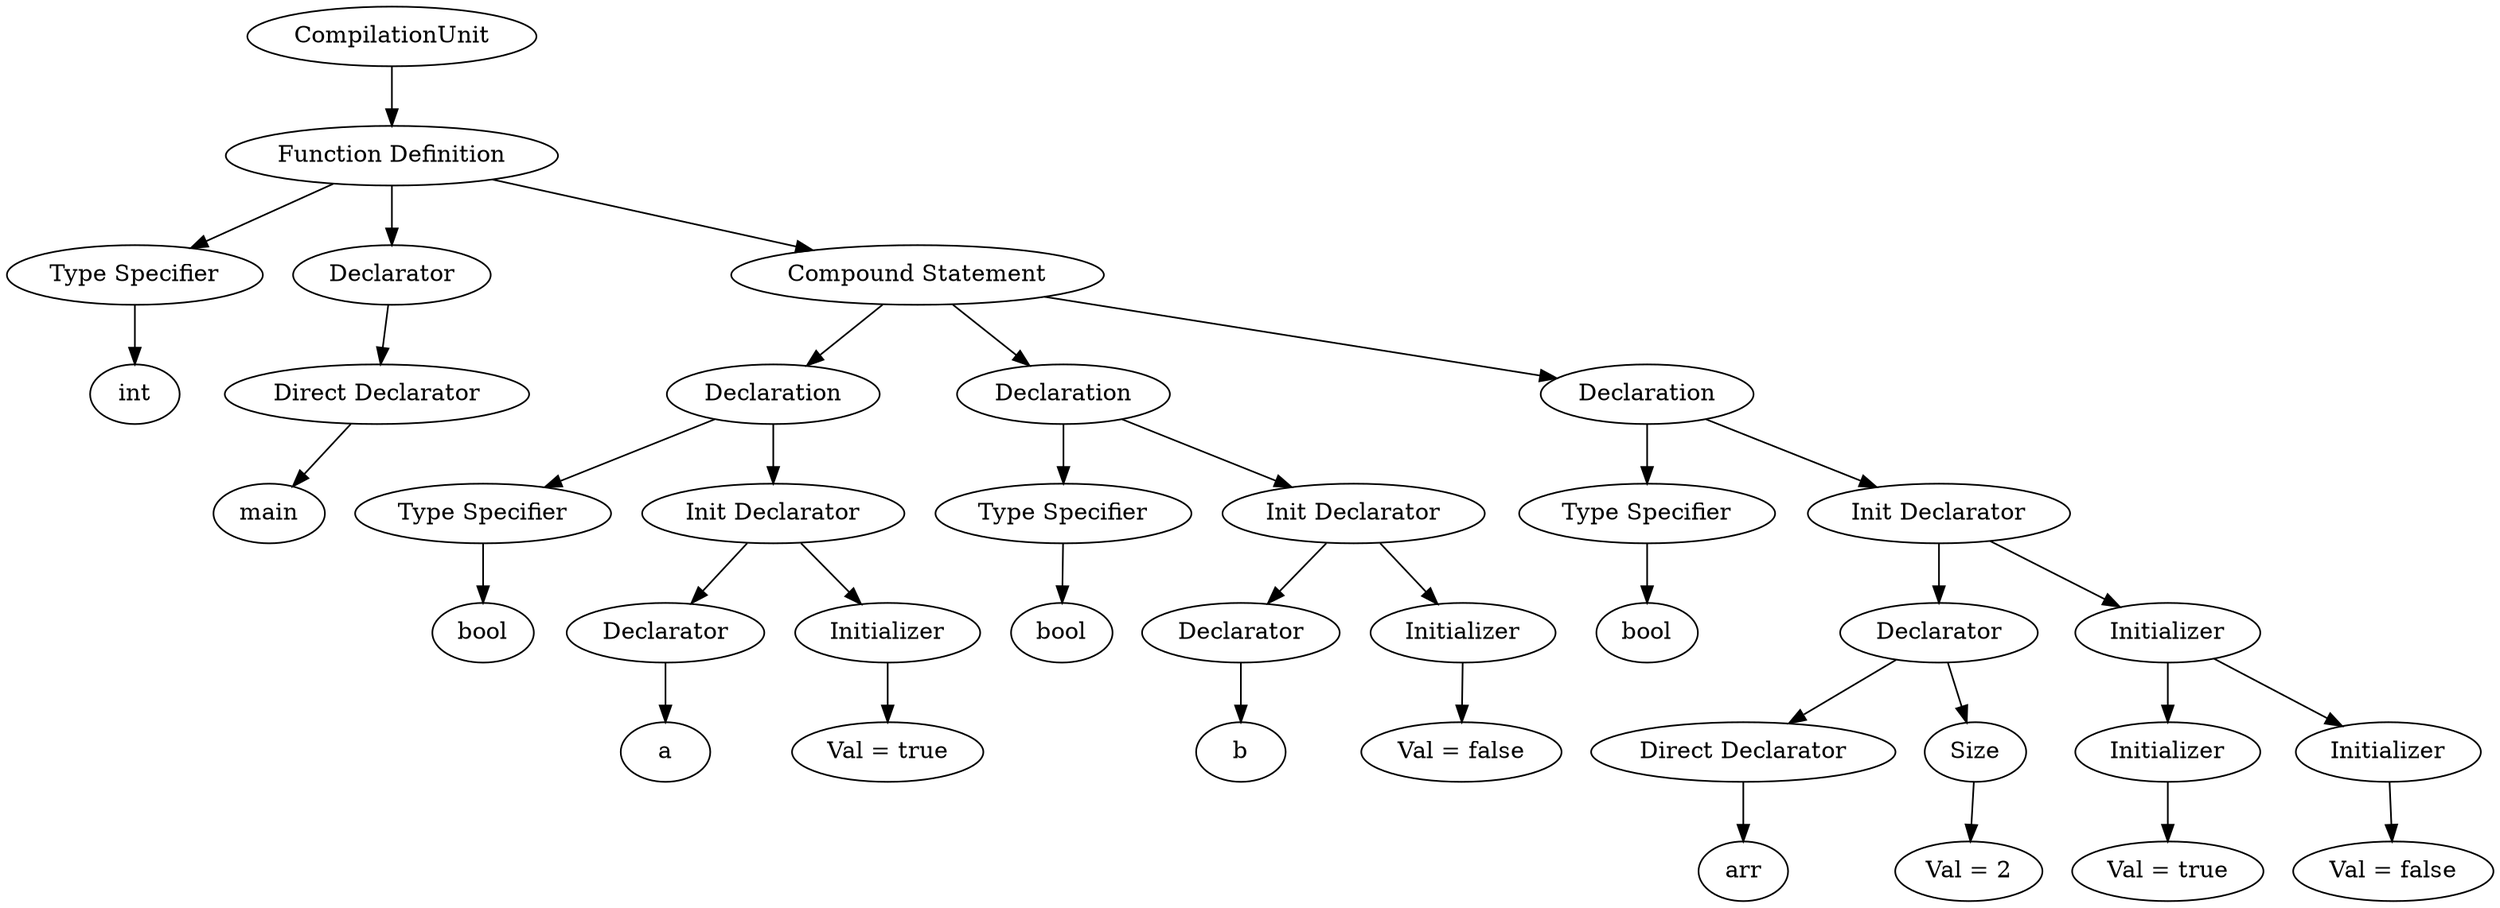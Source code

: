 digraph G {
		Q0[label="CompilationUnit"];
		Q0 -> Q1
		Q1[label="Function Definition"];
		Q1 -> Q2
		Q2[label="Type Specifier"];
		Q2 -> Q3
		Q3[label="int"];
		Q1 -> Q4
		Q4[label="Declarator"];
		Q4 -> Q5
		Q5[label="Direct Declarator"];
		Q5 -> Q6
		Q6[label="main"];
		Q1 -> Q7
		Q7[label="Compound Statement"];
		Q7 -> Q8
		Q8[label="Declaration"];
		Q8 -> Q9
		Q9[label="Type Specifier"];
		Q9 -> Q10
		Q10[label="bool"];
		Q8 -> Q11
		Q11[label="Init Declarator"];
		Q11 -> Q12
		Q12[label="Declarator"];
		Q12 -> Q13
		Q13[label="a"];
		Q11 -> Q14
		Q14[label="Initializer"];
		Q14 -> Q15
		Q15[label="Val = true"];
		Q7 -> Q16
		Q16[label="Declaration"];
		Q16 -> Q17
		Q17[label="Type Specifier"];
		Q17 -> Q18
		Q18[label="bool"];
		Q16 -> Q19
		Q19[label="Init Declarator"];
		Q19 -> Q20
		Q20[label="Declarator"];
		Q20 -> Q21
		Q21[label="b"];
		Q19 -> Q22
		Q22[label="Initializer"];
		Q22 -> Q23
		Q23[label="Val = false"];
		Q7 -> Q24
		Q24[label="Declaration"];
		Q24 -> Q25
		Q25[label="Type Specifier"];
		Q25 -> Q26
		Q26[label="bool"];
		Q24 -> Q27
		Q27[label="Init Declarator"];
		Q27 -> Q28
		Q28[label="Declarator"];
		Q28 -> Q29
		Q29[label="Direct Declarator"];
		Q29 -> Q30
		Q30[label="arr"];
		Q28 -> Q31
		Q31[label="Size"];
		Q31 -> Q32
		Q32[label="Val = 2"];
		Q27 -> Q33
		Q33[label="Initializer"];
		Q33 -> Q34
		Q34[label="Initializer"];
		Q34 -> Q35
		Q35[label="Val = true"];
		Q33 -> Q36
		Q36[label="Initializer"];
		Q36 -> Q37
		Q37[label="Val = false"];
		
}